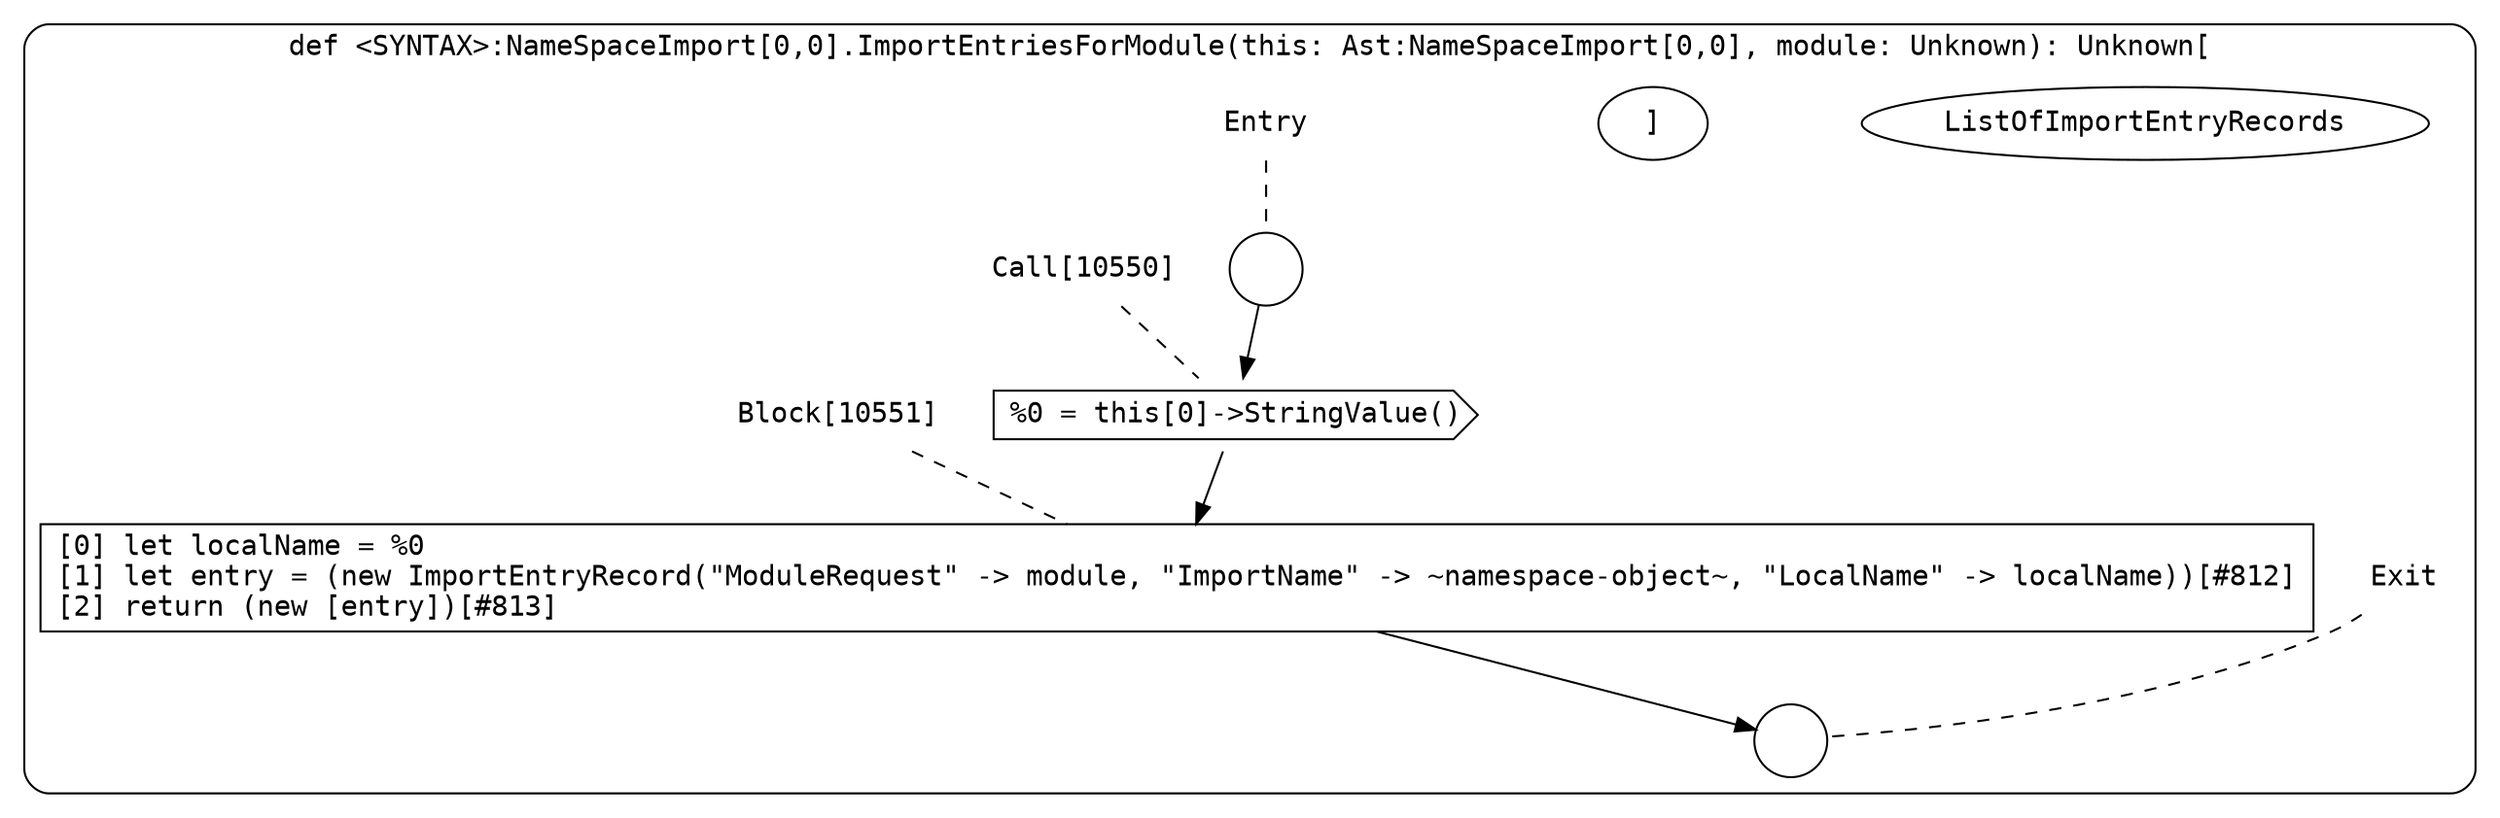 digraph {
  graph [fontname = "Consolas"]
  node [fontname = "Consolas"]
  edge [fontname = "Consolas"]
  subgraph cluster1917 {
    label = "def <SYNTAX>:NameSpaceImport[0,0].ImportEntriesForModule(this: Ast:NameSpaceImport[0,0], module: Unknown): Unknown["ListOfImportEntryRecords"]"
    style = rounded
    cluster1917_entry_name [shape=none, label=<<font color="black">Entry</font>>]
    cluster1917_entry_name -> cluster1917_entry [arrowhead=none, color="black", style=dashed]
    cluster1917_entry [shape=circle label=" " color="black" fillcolor="white" style=filled]
    cluster1917_entry -> node10550 [color="black"]
    cluster1917_exit_name [shape=none, label=<<font color="black">Exit</font>>]
    cluster1917_exit_name -> cluster1917_exit [arrowhead=none, color="black", style=dashed]
    cluster1917_exit [shape=circle label=" " color="black" fillcolor="white" style=filled]
    node10550_name [shape=none, label=<<font color="black">Call[10550]</font>>]
    node10550_name -> node10550 [arrowhead=none, color="black", style=dashed]
    node10550 [shape=cds, label=<<font color="black">%0 = this[0]-&gt;StringValue()</font>> color="black" fillcolor="white", style=filled]
    node10550 -> node10551 [color="black"]
    node10551_name [shape=none, label=<<font color="black">Block[10551]</font>>]
    node10551_name -> node10551 [arrowhead=none, color="black", style=dashed]
    node10551 [shape=box, label=<<font color="black">[0] let localName = %0<BR ALIGN="LEFT"/>[1] let entry = (new ImportEntryRecord(&quot;ModuleRequest&quot; -&gt; module, &quot;ImportName&quot; -&gt; ~namespace-object~, &quot;LocalName&quot; -&gt; localName))[#812]<BR ALIGN="LEFT"/>[2] return (new [entry])[#813]<BR ALIGN="LEFT"/></font>> color="black" fillcolor="white", style=filled]
    node10551 -> cluster1917_exit [color="black"]
  }
}
